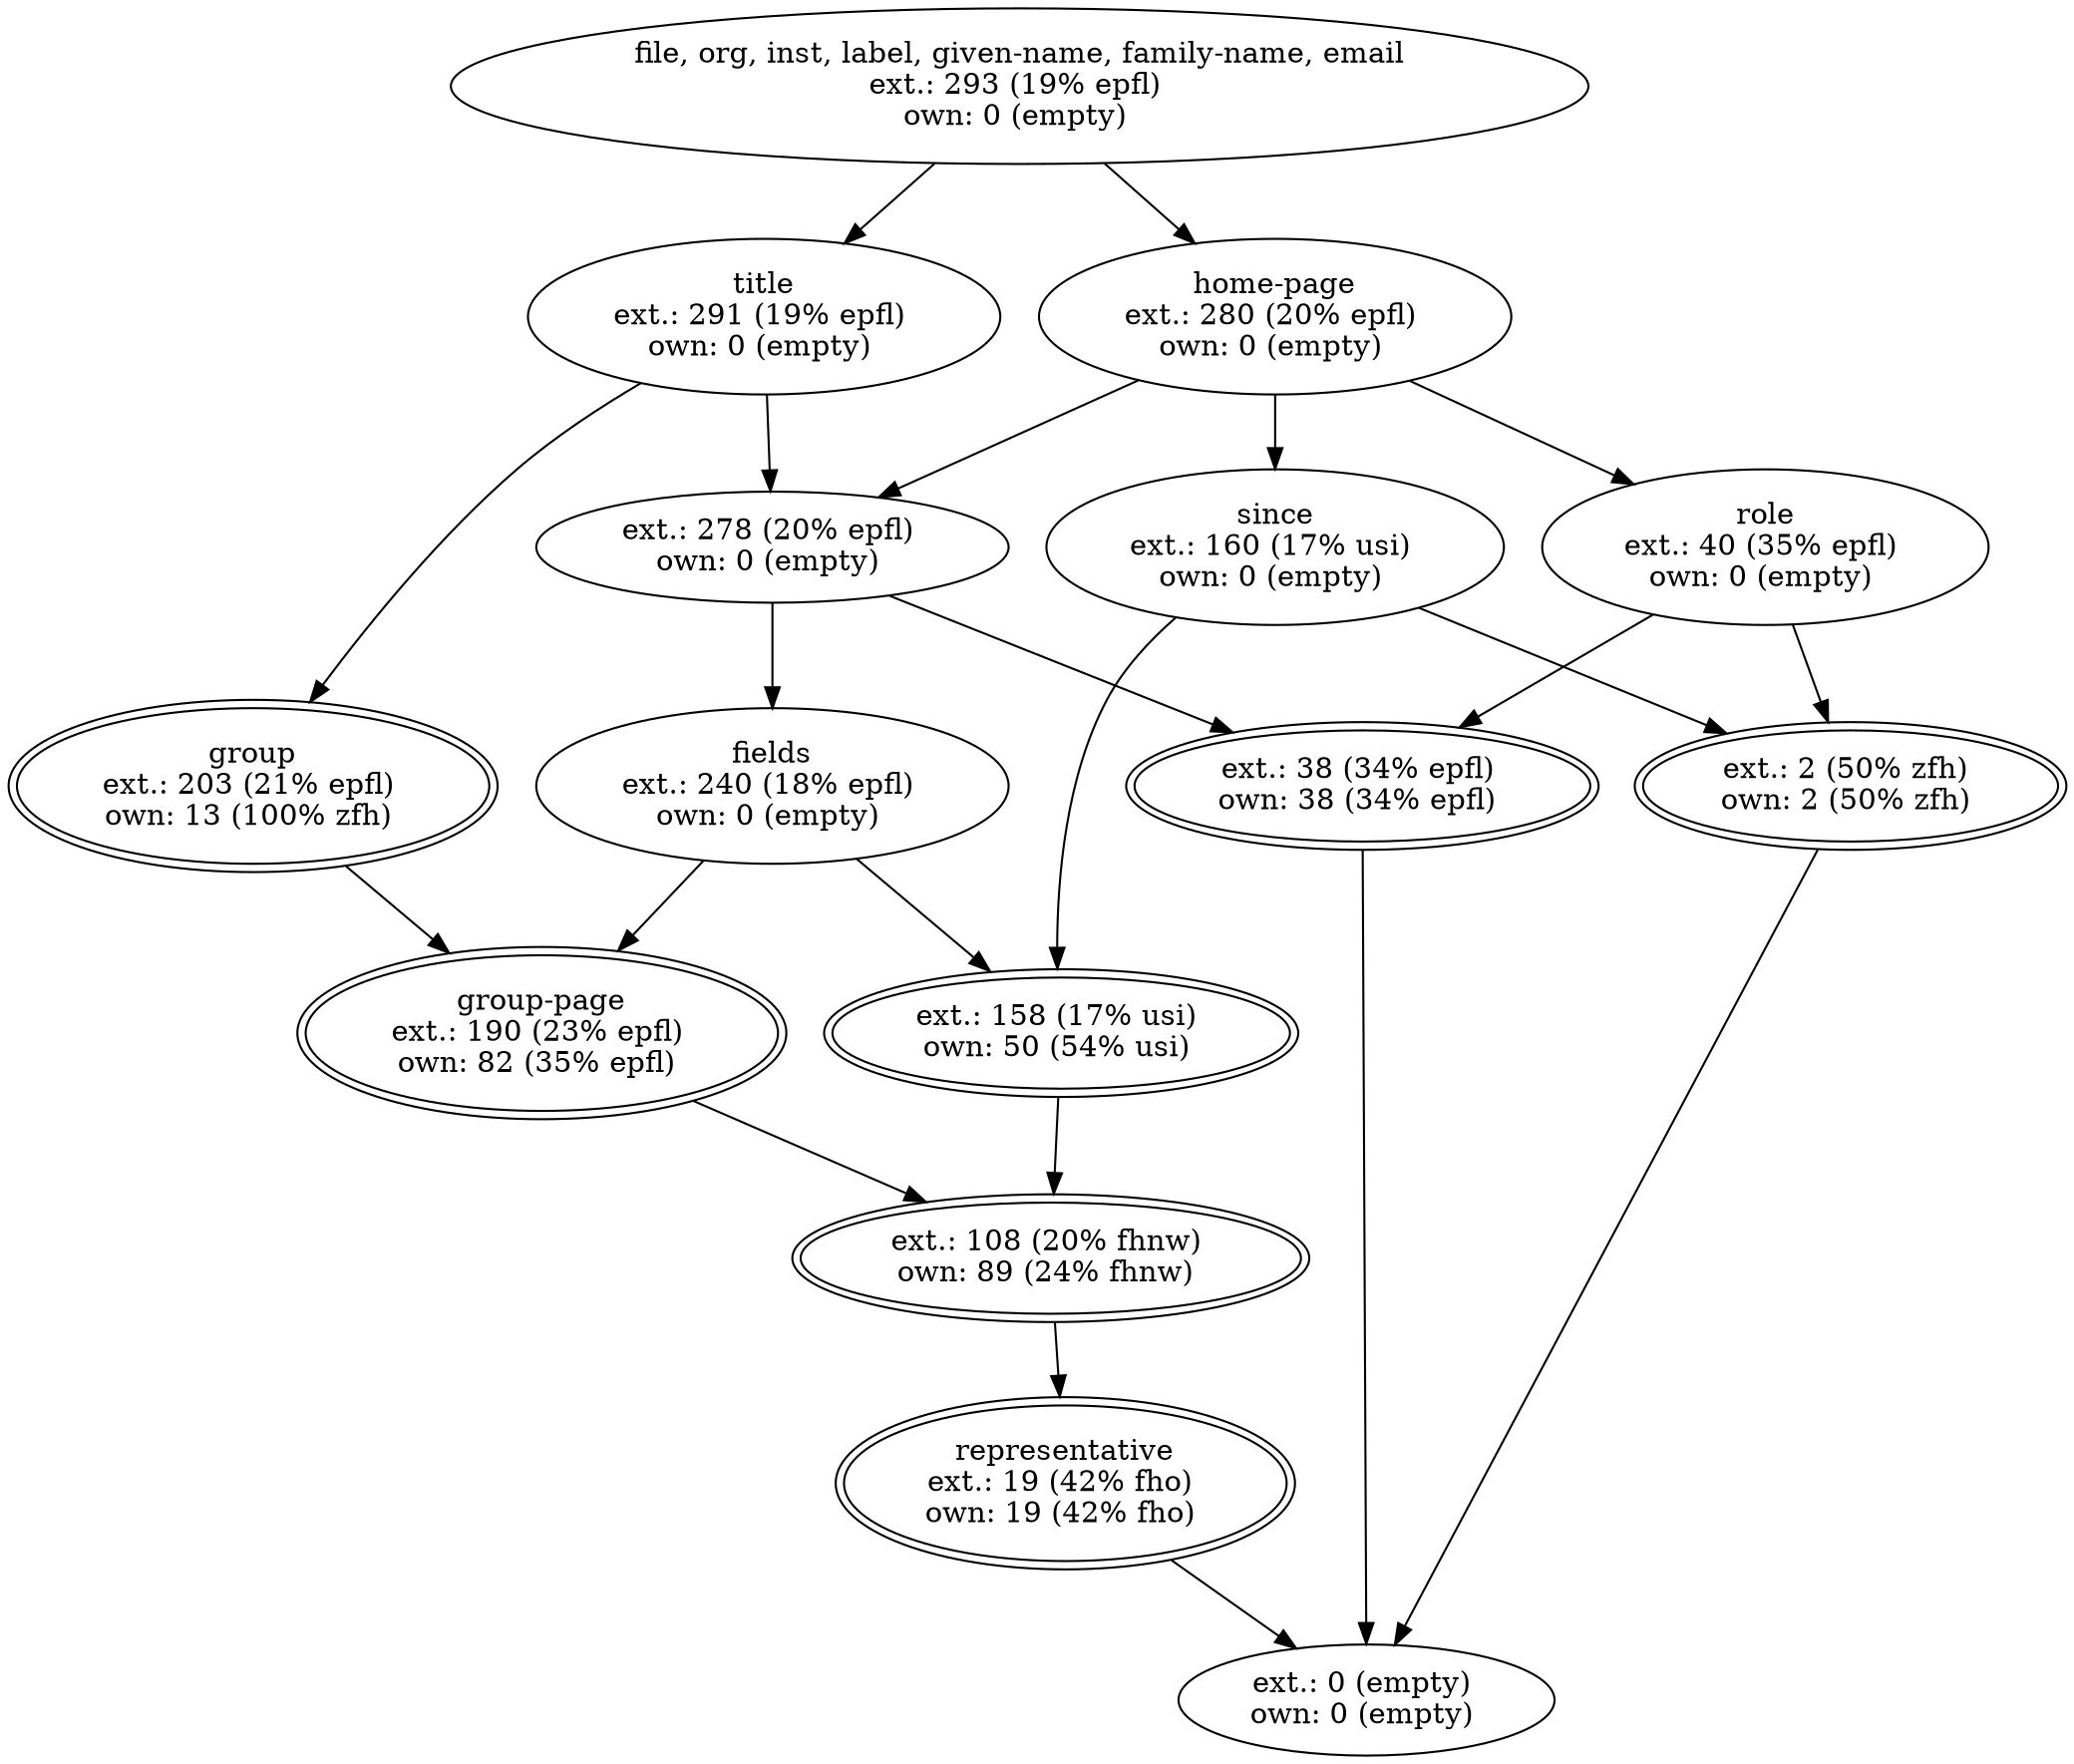 digraph d{
1 [label="file, org, inst, label, given-name, family-name, email
ext.: 293 (19% epfl) 
own: 0 (empty) "]
2 [label="ext.: 108 (20% fhnw) 
own: 89 (24% fhnw) ", peripheries = 2]
3 [label="ext.: 278 (20% epfl) 
own: 0 (empty) "]
4 [label="ext.: 38 (34% epfl) 
own: 38 (34% epfl) ", peripheries = 2]
5 [label="group-page
ext.: 190 (23% epfl) 
own: 82 (35% epfl) ", peripheries = 2]
6 [label="representative
ext.: 19 (42% fho) 
own: 19 (42% fho) ", peripheries = 2]
7 [label="since
ext.: 160 (17% usi) 
own: 0 (empty) "]
8 [label="home-page
ext.: 280 (20% epfl) 
own: 0 (empty) "]
9 [label="role
ext.: 40 (35% epfl) 
own: 0 (empty) "]
10 [label="ext.: 2 (50% zfh) 
own: 2 (50% zfh) ", peripheries = 2]
11 [label="ext.: 158 (17% usi) 
own: 50 (54% usi) ", peripheries = 2]
12 [label="fields
ext.: 240 (18% epfl) 
own: 0 (empty) "]
13 [label="group
ext.: 203 (21% epfl) 
own: 13 (100% zfh) ", peripheries = 2]
14 [label="title
ext.: 291 (19% epfl) 
own: 0 (empty) "]
15 [label="ext.: 0 (empty) 
own: 0 (empty) "]
1->8;
1->14;
8->3;
8->7;
8->9;
14->3;
14->13;
3->4;
3->12;
7->10;
9->4;
9->10;
12->11;
5->2;
2->6;
6->15;
7->11;
12->5;
11->2;
13->5;
4->15;
10->15;
}